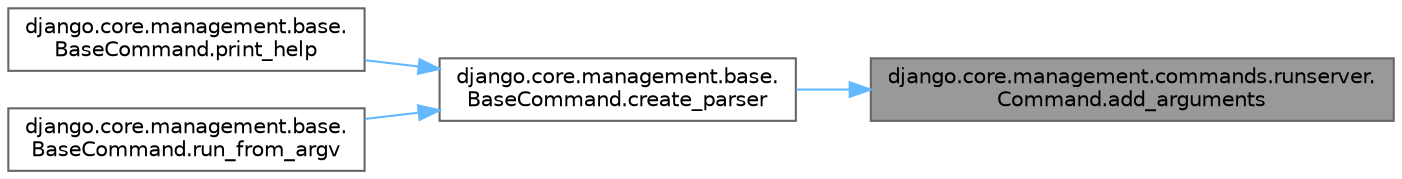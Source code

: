 digraph "django.core.management.commands.runserver.Command.add_arguments"
{
 // LATEX_PDF_SIZE
  bgcolor="transparent";
  edge [fontname=Helvetica,fontsize=10,labelfontname=Helvetica,labelfontsize=10];
  node [fontname=Helvetica,fontsize=10,shape=box,height=0.2,width=0.4];
  rankdir="RL";
  Node1 [id="Node000001",label="django.core.management.commands.runserver.\lCommand.add_arguments",height=0.2,width=0.4,color="gray40", fillcolor="grey60", style="filled", fontcolor="black",tooltip=" "];
  Node1 -> Node2 [id="edge1_Node000001_Node000002",dir="back",color="steelblue1",style="solid",tooltip=" "];
  Node2 [id="Node000002",label="django.core.management.base.\lBaseCommand.create_parser",height=0.2,width=0.4,color="grey40", fillcolor="white", style="filled",URL="$classdjango_1_1core_1_1management_1_1base_1_1_base_command.html#ae878e488f18d67acf1037a7e2db5b478",tooltip=" "];
  Node2 -> Node3 [id="edge2_Node000002_Node000003",dir="back",color="steelblue1",style="solid",tooltip=" "];
  Node3 [id="Node000003",label="django.core.management.base.\lBaseCommand.print_help",height=0.2,width=0.4,color="grey40", fillcolor="white", style="filled",URL="$classdjango_1_1core_1_1management_1_1base_1_1_base_command.html#a9f81b6c52db3a2b0a123ca7bdd0ee819",tooltip=" "];
  Node2 -> Node4 [id="edge3_Node000002_Node000004",dir="back",color="steelblue1",style="solid",tooltip=" "];
  Node4 [id="Node000004",label="django.core.management.base.\lBaseCommand.run_from_argv",height=0.2,width=0.4,color="grey40", fillcolor="white", style="filled",URL="$classdjango_1_1core_1_1management_1_1base_1_1_base_command.html#a6c1cc5fc9ec35d268e45ebaadd2ac4a7",tooltip=" "];
}
